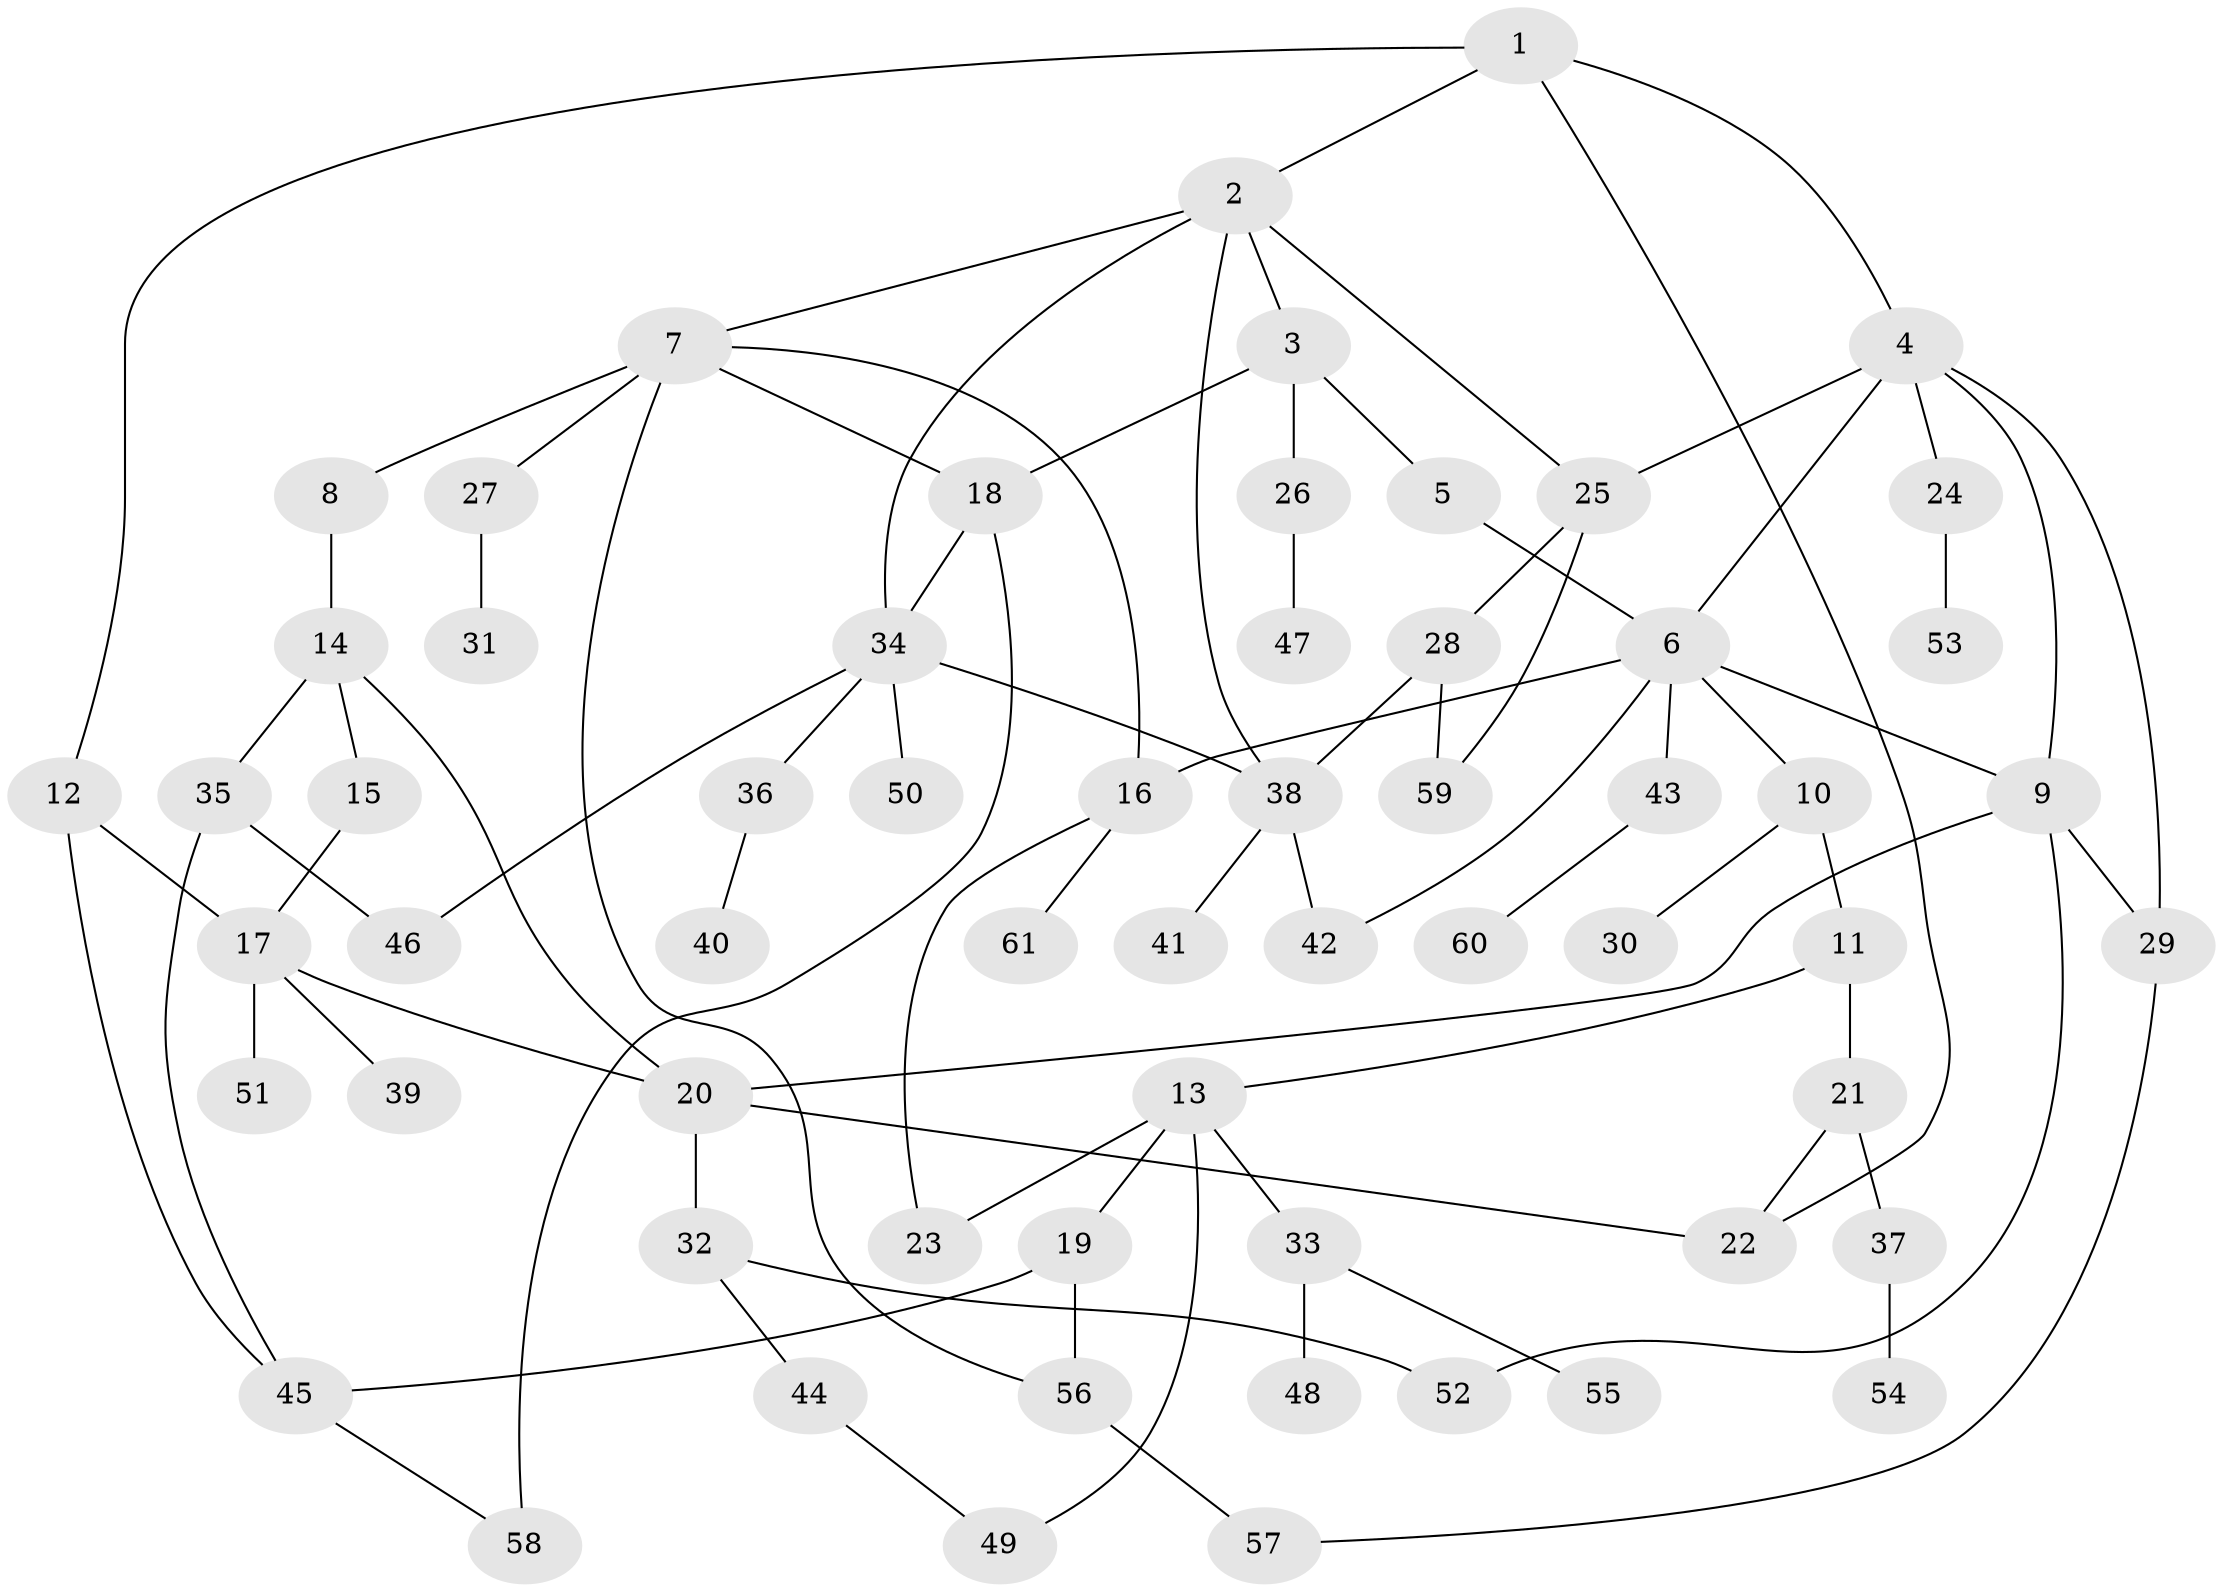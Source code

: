 // Generated by graph-tools (version 1.1) at 2025/10/02/27/25 16:10:55]
// undirected, 61 vertices, 85 edges
graph export_dot {
graph [start="1"]
  node [color=gray90,style=filled];
  1;
  2;
  3;
  4;
  5;
  6;
  7;
  8;
  9;
  10;
  11;
  12;
  13;
  14;
  15;
  16;
  17;
  18;
  19;
  20;
  21;
  22;
  23;
  24;
  25;
  26;
  27;
  28;
  29;
  30;
  31;
  32;
  33;
  34;
  35;
  36;
  37;
  38;
  39;
  40;
  41;
  42;
  43;
  44;
  45;
  46;
  47;
  48;
  49;
  50;
  51;
  52;
  53;
  54;
  55;
  56;
  57;
  58;
  59;
  60;
  61;
  1 -- 2;
  1 -- 4;
  1 -- 12;
  1 -- 22;
  2 -- 3;
  2 -- 7;
  2 -- 25;
  2 -- 34;
  2 -- 38;
  3 -- 5;
  3 -- 26;
  3 -- 18;
  4 -- 6;
  4 -- 24;
  4 -- 25;
  4 -- 29;
  4 -- 9;
  5 -- 6;
  6 -- 9;
  6 -- 10;
  6 -- 16;
  6 -- 43;
  6 -- 42;
  7 -- 8;
  7 -- 18;
  7 -- 27;
  7 -- 56;
  7 -- 16;
  8 -- 14;
  9 -- 29;
  9 -- 20;
  9 -- 52;
  10 -- 11;
  10 -- 30;
  11 -- 13;
  11 -- 21;
  12 -- 17;
  12 -- 45;
  13 -- 19;
  13 -- 23;
  13 -- 33;
  13 -- 49;
  14 -- 15;
  14 -- 20;
  14 -- 35;
  15 -- 17;
  16 -- 61;
  16 -- 23;
  17 -- 39;
  17 -- 51;
  17 -- 20;
  18 -- 34;
  18 -- 58;
  19 -- 45;
  19 -- 56;
  20 -- 32;
  20 -- 22;
  21 -- 37;
  21 -- 22;
  24 -- 53;
  25 -- 28;
  25 -- 59;
  26 -- 47;
  27 -- 31;
  28 -- 38;
  28 -- 59;
  29 -- 57;
  32 -- 44;
  32 -- 52;
  33 -- 48;
  33 -- 55;
  34 -- 36;
  34 -- 46;
  34 -- 50;
  34 -- 38;
  35 -- 45;
  35 -- 46;
  36 -- 40;
  37 -- 54;
  38 -- 41;
  38 -- 42;
  43 -- 60;
  44 -- 49;
  45 -- 58;
  56 -- 57;
}
